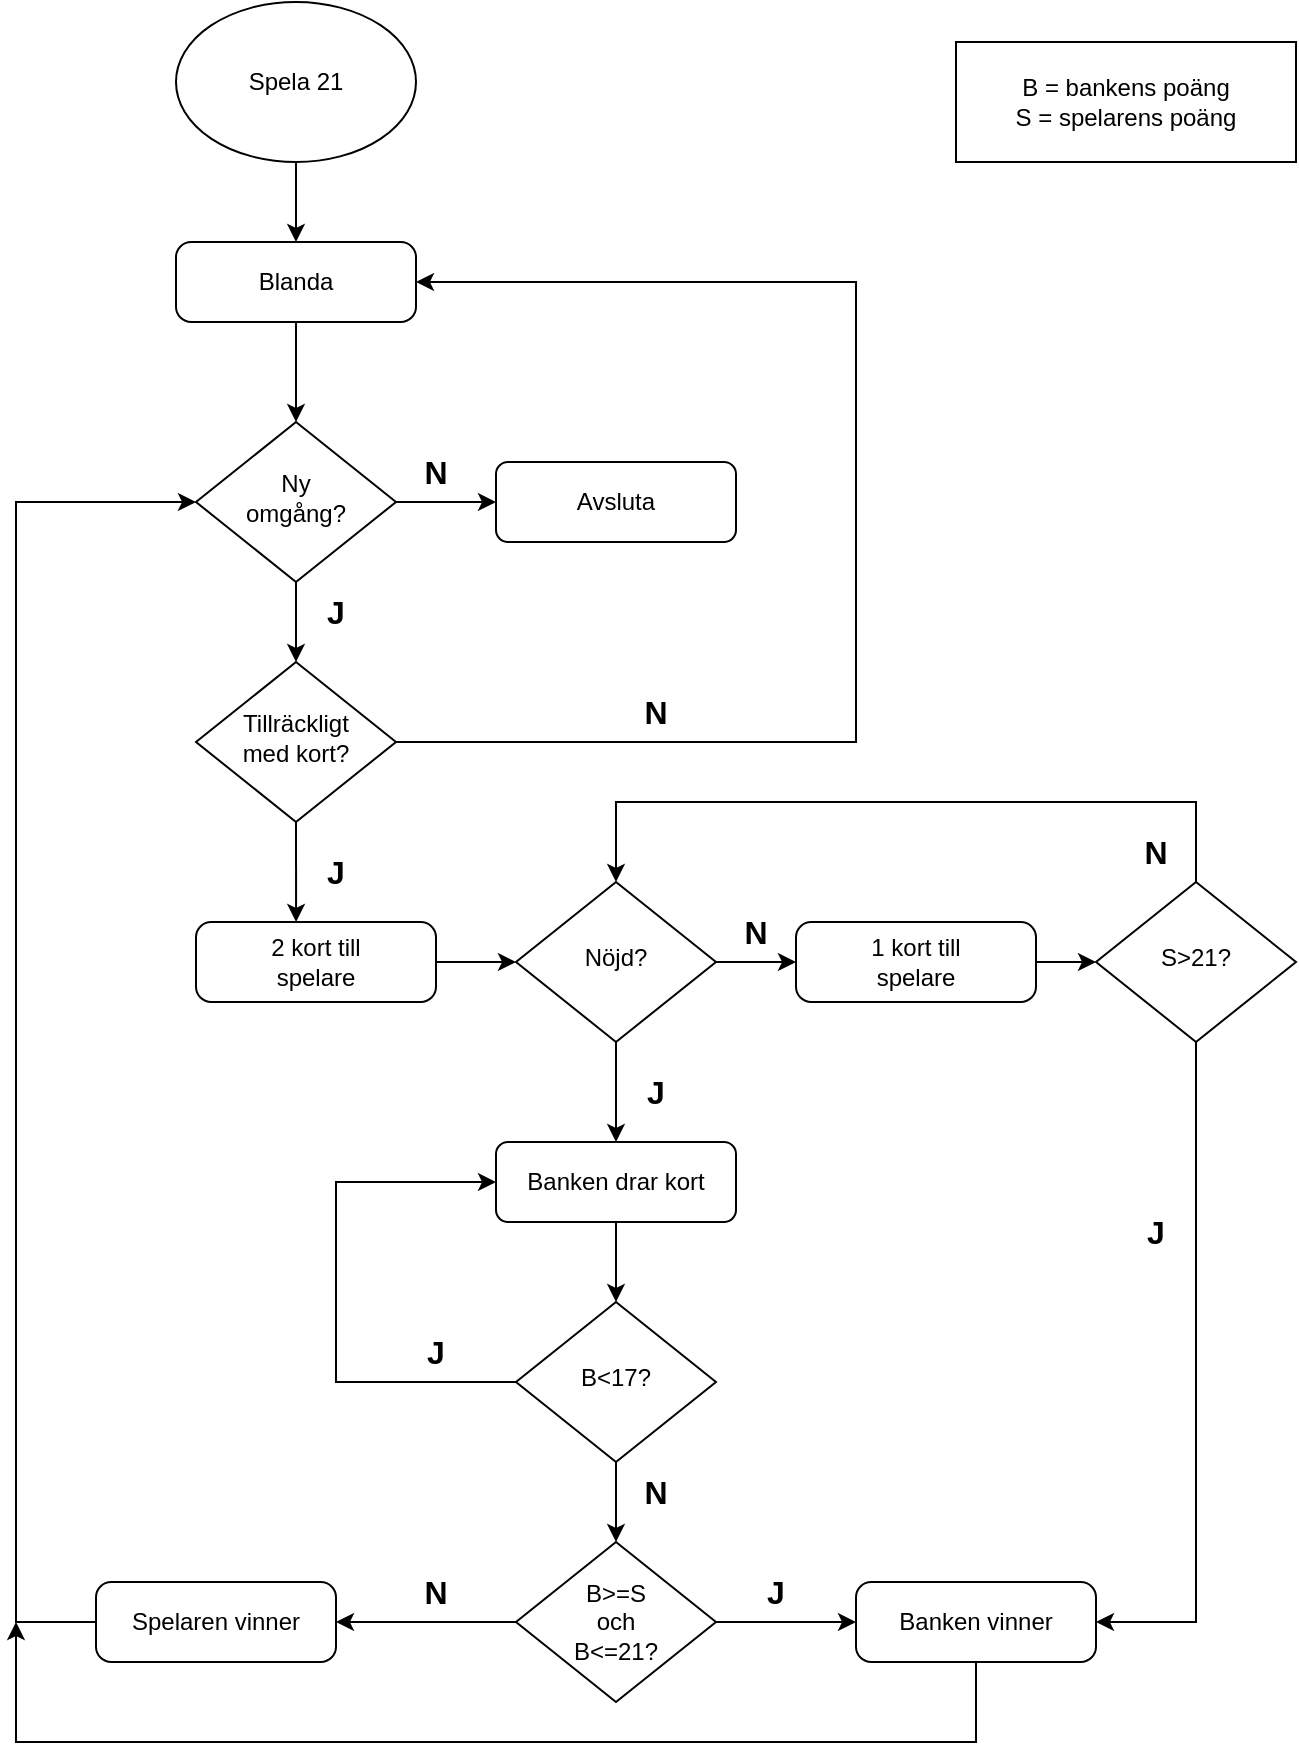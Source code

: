 <mxfile version="17.2.1" type="device"><diagram id="C5RBs43oDa-KdzZeNtuy" name="Page-1"><mxGraphModel dx="2067" dy="1156" grid="1" gridSize="10" guides="1" tooltips="1" connect="1" arrows="1" fold="1" page="1" pageScale="1" pageWidth="827" pageHeight="1169" math="0" shadow="0"><root><mxCell id="WIyWlLk6GJQsqaUBKTNV-0"/><mxCell id="WIyWlLk6GJQsqaUBKTNV-1" parent="WIyWlLk6GJQsqaUBKTNV-0"/><mxCell id="WIyWlLk6GJQsqaUBKTNV-3" value="Blanda" style="rounded=1;whiteSpace=wrap;html=1;fontSize=12;glass=0;strokeWidth=1;shadow=0;arcSize=19;" parent="WIyWlLk6GJQsqaUBKTNV-1" vertex="1"><mxGeometry x="160" y="160" width="120" height="40" as="geometry"/></mxCell><mxCell id="WIyWlLk6GJQsqaUBKTNV-6" value="Ny&lt;br&gt;omgång?" style="rhombus;whiteSpace=wrap;html=1;shadow=0;fontFamily=Helvetica;fontSize=12;align=center;strokeWidth=1;spacing=6;spacingTop=-4;" parent="WIyWlLk6GJQsqaUBKTNV-1" vertex="1"><mxGeometry x="170" y="250" width="100" height="80" as="geometry"/></mxCell><mxCell id="WIyWlLk6GJQsqaUBKTNV-7" value="Avsluta" style="rounded=1;whiteSpace=wrap;html=1;fontSize=12;glass=0;strokeWidth=1;shadow=0;" parent="WIyWlLk6GJQsqaUBKTNV-1" vertex="1"><mxGeometry x="320" y="270" width="120" height="40" as="geometry"/></mxCell><object label="Spela 21" id="WtuROdE6wAZ71HphYz0X-0"><mxCell style="ellipse;whiteSpace=wrap;html=1;" vertex="1" parent="WIyWlLk6GJQsqaUBKTNV-1"><mxGeometry x="160" y="40" width="120" height="80" as="geometry"/></mxCell></object><mxCell id="WtuROdE6wAZ71HphYz0X-3" value="2 kort till&lt;br&gt;spelare" style="rounded=1;whiteSpace=wrap;html=1;fontSize=12;glass=0;strokeWidth=1;shadow=0;arcSize=19;" vertex="1" parent="WIyWlLk6GJQsqaUBKTNV-1"><mxGeometry x="170" y="500" width="120" height="40" as="geometry"/></mxCell><mxCell id="WtuROdE6wAZ71HphYz0X-4" value="Nöjd?" style="rhombus;whiteSpace=wrap;html=1;shadow=0;fontFamily=Helvetica;fontSize=12;align=center;strokeWidth=1;spacing=6;spacingTop=-4;" vertex="1" parent="WIyWlLk6GJQsqaUBKTNV-1"><mxGeometry x="330" y="480" width="100" height="80" as="geometry"/></mxCell><mxCell id="WtuROdE6wAZ71HphYz0X-5" value="1 kort till&lt;br&gt;spelare" style="rounded=1;whiteSpace=wrap;html=1;fontSize=12;glass=0;strokeWidth=1;shadow=0;arcSize=19;" vertex="1" parent="WIyWlLk6GJQsqaUBKTNV-1"><mxGeometry x="470" y="500" width="120" height="40" as="geometry"/></mxCell><mxCell id="WtuROdE6wAZ71HphYz0X-6" value="S&amp;gt;21?" style="rhombus;whiteSpace=wrap;html=1;shadow=0;fontFamily=Helvetica;fontSize=12;align=center;strokeWidth=1;spacing=6;spacingTop=-4;" vertex="1" parent="WIyWlLk6GJQsqaUBKTNV-1"><mxGeometry x="620" y="480" width="100" height="80" as="geometry"/></mxCell><mxCell id="WtuROdE6wAZ71HphYz0X-8" value="Banken drar kort" style="rounded=1;whiteSpace=wrap;html=1;fontSize=12;glass=0;strokeWidth=1;shadow=0;" vertex="1" parent="WIyWlLk6GJQsqaUBKTNV-1"><mxGeometry x="320" y="610" width="120" height="40" as="geometry"/></mxCell><mxCell id="WtuROdE6wAZ71HphYz0X-9" value="B&amp;lt;17?" style="rhombus;whiteSpace=wrap;html=1;shadow=0;fontFamily=Helvetica;fontSize=12;align=center;strokeWidth=1;spacing=6;spacingTop=-4;" vertex="1" parent="WIyWlLk6GJQsqaUBKTNV-1"><mxGeometry x="330" y="690" width="100" height="80" as="geometry"/></mxCell><mxCell id="WtuROdE6wAZ71HphYz0X-10" value="" style="endArrow=classic;html=1;rounded=0;exitX=0;exitY=0.5;exitDx=0;exitDy=0;entryX=0;entryY=0.5;entryDx=0;entryDy=0;" edge="1" parent="WIyWlLk6GJQsqaUBKTNV-1" source="WtuROdE6wAZ71HphYz0X-9" target="WtuROdE6wAZ71HphYz0X-8"><mxGeometry width="50" height="50" relative="1" as="geometry"><mxPoint x="430" y="770" as="sourcePoint"/><mxPoint x="480" y="720" as="targetPoint"/><Array as="points"><mxPoint x="240" y="730"/><mxPoint x="240" y="630"/></Array></mxGeometry></mxCell><mxCell id="WtuROdE6wAZ71HphYz0X-11" value="" style="endArrow=classic;html=1;rounded=0;entryX=0.5;entryY=0;entryDx=0;entryDy=0;" edge="1" parent="WIyWlLk6GJQsqaUBKTNV-1" target="WtuROdE6wAZ71HphYz0X-9"><mxGeometry width="50" height="50" relative="1" as="geometry"><mxPoint x="380" y="650" as="sourcePoint"/><mxPoint x="480" y="720" as="targetPoint"/></mxGeometry></mxCell><mxCell id="WtuROdE6wAZ71HphYz0X-13" value="&lt;span&gt;B = bankens poäng&lt;/span&gt;&lt;br&gt;&lt;span&gt;S = spelarens poäng&lt;/span&gt;" style="rounded=0;whiteSpace=wrap;html=1;" vertex="1" parent="WIyWlLk6GJQsqaUBKTNV-1"><mxGeometry x="550" y="60" width="170" height="60" as="geometry"/></mxCell><mxCell id="WtuROdE6wAZ71HphYz0X-15" value="" style="endArrow=classic;html=1;rounded=0;exitX=0.5;exitY=1;exitDx=0;exitDy=0;entryX=0.5;entryY=0;entryDx=0;entryDy=0;" edge="1" parent="WIyWlLk6GJQsqaUBKTNV-1" source="WIyWlLk6GJQsqaUBKTNV-3" target="WIyWlLk6GJQsqaUBKTNV-6"><mxGeometry width="50" height="50" relative="1" as="geometry"><mxPoint x="390" y="680" as="sourcePoint"/><mxPoint x="440" y="630" as="targetPoint"/></mxGeometry></mxCell><mxCell id="WtuROdE6wAZ71HphYz0X-16" value="" style="endArrow=classic;html=1;rounded=0;exitX=1;exitY=0.5;exitDx=0;exitDy=0;entryX=0;entryY=0.5;entryDx=0;entryDy=0;" edge="1" parent="WIyWlLk6GJQsqaUBKTNV-1" source="WIyWlLk6GJQsqaUBKTNV-6" target="WIyWlLk6GJQsqaUBKTNV-7"><mxGeometry width="50" height="50" relative="1" as="geometry"><mxPoint x="390" y="680" as="sourcePoint"/><mxPoint x="440" y="630" as="targetPoint"/></mxGeometry></mxCell><mxCell id="WtuROdE6wAZ71HphYz0X-17" value="" style="endArrow=classic;html=1;rounded=0;exitX=0.5;exitY=1;exitDx=0;exitDy=0;entryX=0.5;entryY=0;entryDx=0;entryDy=0;" edge="1" parent="WIyWlLk6GJQsqaUBKTNV-1" source="WtuROdE6wAZ71HphYz0X-0" target="WIyWlLk6GJQsqaUBKTNV-3"><mxGeometry width="50" height="50" relative="1" as="geometry"><mxPoint x="350" y="630" as="sourcePoint"/><mxPoint x="400" y="580" as="targetPoint"/></mxGeometry></mxCell><mxCell id="WtuROdE6wAZ71HphYz0X-18" value="" style="endArrow=classic;html=1;rounded=0;exitX=1;exitY=0.5;exitDx=0;exitDy=0;entryX=0;entryY=0.5;entryDx=0;entryDy=0;" edge="1" parent="WIyWlLk6GJQsqaUBKTNV-1" source="WtuROdE6wAZ71HphYz0X-3" target="WtuROdE6wAZ71HphYz0X-4"><mxGeometry width="50" height="50" relative="1" as="geometry"><mxPoint x="360" y="760" as="sourcePoint"/><mxPoint x="410" y="710" as="targetPoint"/></mxGeometry></mxCell><mxCell id="WtuROdE6wAZ71HphYz0X-19" value="" style="endArrow=classic;html=1;rounded=0;exitX=1;exitY=0.5;exitDx=0;exitDy=0;entryX=0;entryY=0.5;entryDx=0;entryDy=0;" edge="1" parent="WIyWlLk6GJQsqaUBKTNV-1" source="WtuROdE6wAZ71HphYz0X-4" target="WtuROdE6wAZ71HphYz0X-5"><mxGeometry width="50" height="50" relative="1" as="geometry"><mxPoint x="360" y="760" as="sourcePoint"/><mxPoint x="410" y="710" as="targetPoint"/></mxGeometry></mxCell><mxCell id="WtuROdE6wAZ71HphYz0X-20" value="" style="endArrow=classic;html=1;rounded=0;exitX=1;exitY=0.5;exitDx=0;exitDy=0;entryX=0;entryY=0.5;entryDx=0;entryDy=0;" edge="1" parent="WIyWlLk6GJQsqaUBKTNV-1" source="WtuROdE6wAZ71HphYz0X-5" target="WtuROdE6wAZ71HphYz0X-6"><mxGeometry width="50" height="50" relative="1" as="geometry"><mxPoint x="360" y="760" as="sourcePoint"/><mxPoint x="410" y="710" as="targetPoint"/></mxGeometry></mxCell><mxCell id="WtuROdE6wAZ71HphYz0X-22" value="" style="endArrow=classic;html=1;rounded=0;exitX=0.5;exitY=1;exitDx=0;exitDy=0;entryX=0.5;entryY=0;entryDx=0;entryDy=0;" edge="1" parent="WIyWlLk6GJQsqaUBKTNV-1" source="WtuROdE6wAZ71HphYz0X-4" target="WtuROdE6wAZ71HphYz0X-8"><mxGeometry width="50" height="50" relative="1" as="geometry"><mxPoint x="360" y="760" as="sourcePoint"/><mxPoint x="410" y="710" as="targetPoint"/></mxGeometry></mxCell><mxCell id="WtuROdE6wAZ71HphYz0X-27" value="" style="endArrow=classic;html=1;rounded=0;exitX=0.5;exitY=1;exitDx=0;exitDy=0;entryX=0.5;entryY=0;entryDx=0;entryDy=0;" edge="1" parent="WIyWlLk6GJQsqaUBKTNV-1" source="WtuROdE6wAZ71HphYz0X-9"><mxGeometry width="50" height="50" relative="1" as="geometry"><mxPoint x="360" y="700" as="sourcePoint"/><mxPoint x="380" y="810" as="targetPoint"/></mxGeometry></mxCell><mxCell id="WtuROdE6wAZ71HphYz0X-28" value="&lt;span&gt;B&amp;gt;=S&lt;/span&gt;&lt;br&gt;&lt;span&gt;och&lt;/span&gt;&lt;br&gt;&lt;span&gt;B&amp;lt;=21?&lt;/span&gt;" style="rhombus;whiteSpace=wrap;html=1;" vertex="1" parent="WIyWlLk6GJQsqaUBKTNV-1"><mxGeometry x="330" y="810" width="100" height="80" as="geometry"/></mxCell><mxCell id="WtuROdE6wAZ71HphYz0X-38" style="edgeStyle=orthogonalEdgeStyle;rounded=0;orthogonalLoop=1;jettySize=auto;html=1;exitX=0.5;exitY=1;exitDx=0;exitDy=0;" edge="1" parent="WIyWlLk6GJQsqaUBKTNV-1" source="WtuROdE6wAZ71HphYz0X-29"><mxGeometry relative="1" as="geometry"><mxPoint x="80" y="850" as="targetPoint"/><Array as="points"><mxPoint x="560" y="910"/><mxPoint x="80" y="910"/></Array></mxGeometry></mxCell><mxCell id="WtuROdE6wAZ71HphYz0X-29" value="Banken vinner" style="rounded=1;whiteSpace=wrap;html=1;fontSize=12;glass=0;strokeWidth=1;shadow=0;arcSize=19;" vertex="1" parent="WIyWlLk6GJQsqaUBKTNV-1"><mxGeometry x="500" y="830" width="120" height="40" as="geometry"/></mxCell><mxCell id="WtuROdE6wAZ71HphYz0X-30" value="Spelaren vinner" style="rounded=1;whiteSpace=wrap;html=1;fontSize=12;glass=0;strokeWidth=1;shadow=0;arcSize=19;" vertex="1" parent="WIyWlLk6GJQsqaUBKTNV-1"><mxGeometry x="120" y="830" width="120" height="40" as="geometry"/></mxCell><mxCell id="WtuROdE6wAZ71HphYz0X-31" value="" style="endArrow=classic;html=1;rounded=0;exitX=1;exitY=0.5;exitDx=0;exitDy=0;entryX=0;entryY=0.5;entryDx=0;entryDy=0;" edge="1" parent="WIyWlLk6GJQsqaUBKTNV-1" source="WtuROdE6wAZ71HphYz0X-28" target="WtuROdE6wAZ71HphYz0X-29"><mxGeometry width="50" height="50" relative="1" as="geometry"><mxPoint x="360" y="690" as="sourcePoint"/><mxPoint x="410" y="640" as="targetPoint"/></mxGeometry></mxCell><mxCell id="WtuROdE6wAZ71HphYz0X-32" value="" style="endArrow=classic;html=1;rounded=0;exitX=0.5;exitY=1;exitDx=0;exitDy=0;entryX=1;entryY=0.5;entryDx=0;entryDy=0;" edge="1" parent="WIyWlLk6GJQsqaUBKTNV-1" source="WtuROdE6wAZ71HphYz0X-6" target="WtuROdE6wAZ71HphYz0X-29"><mxGeometry width="50" height="50" relative="1" as="geometry"><mxPoint x="360" y="730" as="sourcePoint"/><mxPoint x="410" y="680" as="targetPoint"/><Array as="points"><mxPoint x="670" y="850"/></Array></mxGeometry></mxCell><mxCell id="WtuROdE6wAZ71HphYz0X-33" value="" style="endArrow=classic;html=1;rounded=0;exitX=0;exitY=0.5;exitDx=0;exitDy=0;entryX=1;entryY=0.5;entryDx=0;entryDy=0;" edge="1" parent="WIyWlLk6GJQsqaUBKTNV-1" source="WtuROdE6wAZ71HphYz0X-28" target="WtuROdE6wAZ71HphYz0X-30"><mxGeometry width="50" height="50" relative="1" as="geometry"><mxPoint x="360" y="690" as="sourcePoint"/><mxPoint x="410" y="640" as="targetPoint"/></mxGeometry></mxCell><mxCell id="WtuROdE6wAZ71HphYz0X-34" value="Tillräckligt&lt;br&gt;med kort?" style="rhombus;whiteSpace=wrap;html=1;shadow=0;fontFamily=Helvetica;fontSize=12;align=center;strokeWidth=1;spacing=6;spacingTop=-4;" vertex="1" parent="WIyWlLk6GJQsqaUBKTNV-1"><mxGeometry x="170" y="370" width="100" height="80" as="geometry"/></mxCell><mxCell id="WtuROdE6wAZ71HphYz0X-35" value="" style="endArrow=classic;html=1;rounded=0;exitX=1;exitY=0.5;exitDx=0;exitDy=0;entryX=1;entryY=0.5;entryDx=0;entryDy=0;" edge="1" parent="WIyWlLk6GJQsqaUBKTNV-1" source="WtuROdE6wAZ71HphYz0X-34" target="WIyWlLk6GJQsqaUBKTNV-3"><mxGeometry width="50" height="50" relative="1" as="geometry"><mxPoint x="350" y="600" as="sourcePoint"/><mxPoint x="400" y="550" as="targetPoint"/><Array as="points"><mxPoint x="500" y="410"/><mxPoint x="500" y="180"/></Array></mxGeometry></mxCell><mxCell id="WtuROdE6wAZ71HphYz0X-36" value="" style="endArrow=classic;html=1;rounded=0;exitX=0;exitY=0.5;exitDx=0;exitDy=0;entryX=0;entryY=0.5;entryDx=0;entryDy=0;" edge="1" parent="WIyWlLk6GJQsqaUBKTNV-1" source="WtuROdE6wAZ71HphYz0X-30" target="WIyWlLk6GJQsqaUBKTNV-6"><mxGeometry width="50" height="50" relative="1" as="geometry"><mxPoint x="350" y="600" as="sourcePoint"/><mxPoint x="120" y="290" as="targetPoint"/><Array as="points"><mxPoint x="80" y="850"/><mxPoint x="80" y="290"/></Array></mxGeometry></mxCell><mxCell id="WtuROdE6wAZ71HphYz0X-39" value="" style="endArrow=classic;html=1;rounded=0;exitX=0.5;exitY=1;exitDx=0;exitDy=0;entryX=0.5;entryY=0;entryDx=0;entryDy=0;" edge="1" parent="WIyWlLk6GJQsqaUBKTNV-1" source="WIyWlLk6GJQsqaUBKTNV-6" target="WtuROdE6wAZ71HphYz0X-34"><mxGeometry width="50" height="50" relative="1" as="geometry"><mxPoint x="350" y="600" as="sourcePoint"/><mxPoint x="400" y="550" as="targetPoint"/></mxGeometry></mxCell><mxCell id="WtuROdE6wAZ71HphYz0X-40" value="" style="endArrow=classic;html=1;rounded=0;exitX=0.5;exitY=1;exitDx=0;exitDy=0;entryX=0.417;entryY=0;entryDx=0;entryDy=0;entryPerimeter=0;" edge="1" parent="WIyWlLk6GJQsqaUBKTNV-1" source="WtuROdE6wAZ71HphYz0X-34" target="WtuROdE6wAZ71HphYz0X-3"><mxGeometry width="50" height="50" relative="1" as="geometry"><mxPoint x="350" y="600" as="sourcePoint"/><mxPoint x="400" y="550" as="targetPoint"/></mxGeometry></mxCell><mxCell id="WtuROdE6wAZ71HphYz0X-41" value="J" style="text;html=1;strokeColor=none;fillColor=none;align=center;verticalAlign=middle;whiteSpace=wrap;rounded=0;fontSize=16;fontStyle=1" vertex="1" parent="WIyWlLk6GJQsqaUBKTNV-1"><mxGeometry x="620" y="640" width="60" height="30" as="geometry"/></mxCell><mxCell id="WtuROdE6wAZ71HphYz0X-43" value="J" style="text;html=1;strokeColor=none;fillColor=none;align=center;verticalAlign=middle;whiteSpace=wrap;rounded=0;fontSize=16;fontStyle=1" vertex="1" parent="WIyWlLk6GJQsqaUBKTNV-1"><mxGeometry x="210" y="330" width="60" height="30" as="geometry"/></mxCell><mxCell id="WtuROdE6wAZ71HphYz0X-44" value="J" style="text;html=1;strokeColor=none;fillColor=none;align=center;verticalAlign=middle;whiteSpace=wrap;rounded=0;fontSize=16;fontStyle=1" vertex="1" parent="WIyWlLk6GJQsqaUBKTNV-1"><mxGeometry x="210" y="460" width="60" height="30" as="geometry"/></mxCell><mxCell id="WtuROdE6wAZ71HphYz0X-45" value="J" style="text;html=1;strokeColor=none;fillColor=none;align=center;verticalAlign=middle;whiteSpace=wrap;rounded=0;fontSize=16;fontStyle=1" vertex="1" parent="WIyWlLk6GJQsqaUBKTNV-1"><mxGeometry x="370" y="570" width="60" height="30" as="geometry"/></mxCell><mxCell id="WtuROdE6wAZ71HphYz0X-46" value="J" style="text;html=1;strokeColor=none;fillColor=none;align=center;verticalAlign=middle;whiteSpace=wrap;rounded=0;fontSize=16;fontStyle=1" vertex="1" parent="WIyWlLk6GJQsqaUBKTNV-1"><mxGeometry x="260" y="700" width="60" height="30" as="geometry"/></mxCell><mxCell id="WtuROdE6wAZ71HphYz0X-47" value="J" style="text;html=1;strokeColor=none;fillColor=none;align=center;verticalAlign=middle;whiteSpace=wrap;rounded=0;fontSize=16;fontStyle=1" vertex="1" parent="WIyWlLk6GJQsqaUBKTNV-1"><mxGeometry x="430" y="820" width="60" height="30" as="geometry"/></mxCell><mxCell id="WtuROdE6wAZ71HphYz0X-48" value="N" style="text;html=1;strokeColor=none;fillColor=none;align=center;verticalAlign=middle;whiteSpace=wrap;rounded=0;fontSize=16;fontStyle=1" vertex="1" parent="WIyWlLk6GJQsqaUBKTNV-1"><mxGeometry x="260" y="260" width="60" height="30" as="geometry"/></mxCell><mxCell id="WtuROdE6wAZ71HphYz0X-49" value="N" style="text;html=1;strokeColor=none;fillColor=none;align=center;verticalAlign=middle;whiteSpace=wrap;rounded=0;fontSize=16;fontStyle=1" vertex="1" parent="WIyWlLk6GJQsqaUBKTNV-1"><mxGeometry x="370" y="380" width="60" height="30" as="geometry"/></mxCell><mxCell id="WtuROdE6wAZ71HphYz0X-50" value="N" style="text;html=1;strokeColor=none;fillColor=none;align=center;verticalAlign=middle;whiteSpace=wrap;rounded=0;fontSize=16;fontStyle=1" vertex="1" parent="WIyWlLk6GJQsqaUBKTNV-1"><mxGeometry x="420" y="490" width="60" height="30" as="geometry"/></mxCell><mxCell id="WtuROdE6wAZ71HphYz0X-51" value="N" style="text;html=1;strokeColor=none;fillColor=none;align=center;verticalAlign=middle;whiteSpace=wrap;rounded=0;fontSize=16;fontStyle=1" vertex="1" parent="WIyWlLk6GJQsqaUBKTNV-1"><mxGeometry x="620" y="450" width="60" height="30" as="geometry"/></mxCell><mxCell id="WtuROdE6wAZ71HphYz0X-53" value="N" style="text;html=1;strokeColor=none;fillColor=none;align=center;verticalAlign=middle;whiteSpace=wrap;rounded=0;fontSize=16;fontStyle=1" vertex="1" parent="WIyWlLk6GJQsqaUBKTNV-1"><mxGeometry x="370" y="770" width="60" height="30" as="geometry"/></mxCell><mxCell id="WtuROdE6wAZ71HphYz0X-54" value="N" style="text;html=1;strokeColor=none;fillColor=none;align=center;verticalAlign=middle;whiteSpace=wrap;rounded=0;fontSize=16;fontStyle=1" vertex="1" parent="WIyWlLk6GJQsqaUBKTNV-1"><mxGeometry x="260" y="820" width="60" height="30" as="geometry"/></mxCell><mxCell id="WtuROdE6wAZ71HphYz0X-56" value="" style="endArrow=classic;html=1;rounded=0;fontSize=16;exitX=0.5;exitY=0;exitDx=0;exitDy=0;entryX=0.5;entryY=0;entryDx=0;entryDy=0;" edge="1" parent="WIyWlLk6GJQsqaUBKTNV-1" source="WtuROdE6wAZ71HphYz0X-6" target="WtuROdE6wAZ71HphYz0X-4"><mxGeometry width="50" height="50" relative="1" as="geometry"><mxPoint x="390" y="570" as="sourcePoint"/><mxPoint x="440" y="520" as="targetPoint"/><Array as="points"><mxPoint x="670" y="440"/><mxPoint x="380" y="440"/></Array></mxGeometry></mxCell></root></mxGraphModel></diagram></mxfile>